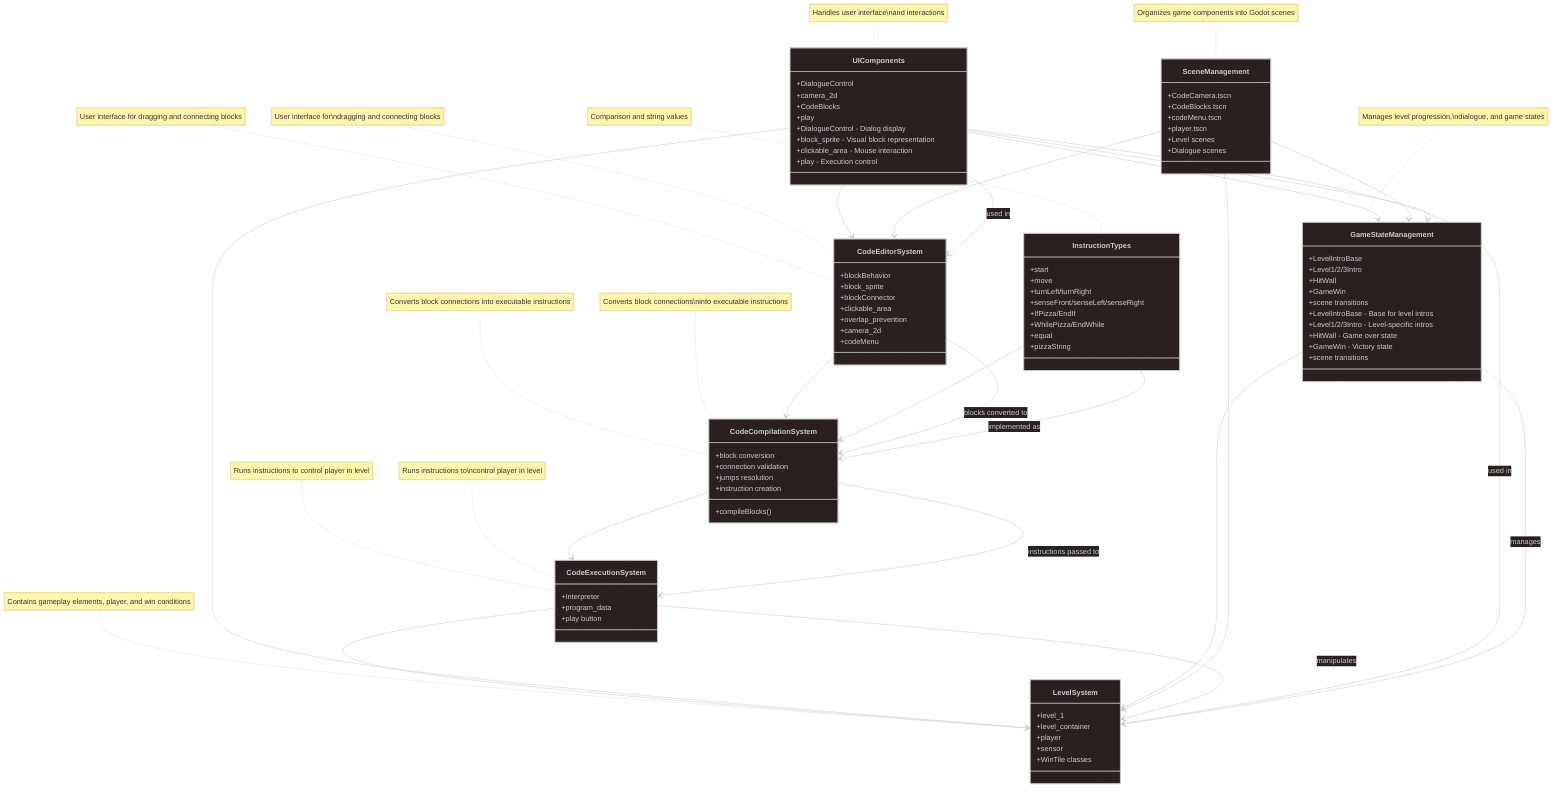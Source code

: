 ---
config:
  theme: neo-dark
  look: classic
id: 14a29cff-e589-405f-88db-ed0e5cb2bb2b
---
classDiagram
    direction TB
    class CodeEditorSystem {
        +blockBehavior
        +block_sprite
        +blockConnector
        +clickable_area
        +overlap_prevention
        +camera_2d
        +codeMenu
    }
    class CodeCompilationSystem {
        +block conversion
        +connection validation
        +jumps resolution
        +instruction creation
        +compileBlocks()
    }
    class CodeExecutionSystem {
        +Interpreter
        +program_data
        +play button
    }
    class LevelSystem {
        +level_1
        +level_container
        +player
        +sensor
        +WinTile classes
    }
    class InstructionTypes {
        +start
        +move
        +turnLeft/turnRight
        +senseFront/senseLeft/senseRight
        +IfPizza/EndIf
        +WhilePizza/EndWhile
        +equal
        +pizzaString
    }
    class GameStateManagement {
        +LevelIntroBase
        +Level1/2/3Intro
        +HitWall
        +GameWin
        +scene transitions
    }
    class UIComponents {
        +DialogueControl
        +camera_2d
        +CodeBlocks
        +play
    }
    class SceneManagement {
        +CodeCamera.tscn
        +CodeBlocks.tscn
        +codeMenu.tscn
        +player.tscn
        +Level scenes
        +Dialogue scenes
    }
    CodeEditorSystem --> CodeCompilationSystem
    CodeCompilationSystem --> CodeExecutionSystem
    CodeExecutionSystem --> LevelSystem
    InstructionTypes --> CodeCompilationSystem
    UIComponents --> CodeEditorSystem
    UIComponents --> LevelSystem
    UIComponents --> GameStateManagement
    GameStateManagement --> LevelSystem
    SceneManagement --> CodeEditorSystem
    SceneManagement --> LevelSystem
    SceneManagement --> GameStateManagement
    note for CodeEditorSystem "User interface for dragging and connecting blocks"
    note for CodeCompilationSystem "Converts block connections into executable instructions"
    note for CodeExecutionSystem "Runs instructions to control player in level"
    note for LevelSystem "Contains gameplay elements, player, and win conditions"
    note for SceneManagement "Organizes game components into Godot scenes"
    note for InstructionTypes "Comparison and string values"
    class GameStateManagement {
        +LevelIntroBase - Base for level intros
        +Level1/2/3Intro - Level-specific intros
        +HitWall - Game over state
        +GameWin - Victory state
        +scene transitions
    }
    class UIComponents {
        +DialogueControl - Dialog display
        +block_sprite - Visual block representation
        +clickable_area - Mouse interaction
        +play - Execution control
    }
    CodeEditorSystem --> CodeCompilationSystem: blocks converted to
    CodeCompilationSystem --> CodeExecutionSystem: instructions passed to
    CodeExecutionSystem --> LevelSystem: manipulates
    InstructionTypes --> CodeCompilationSystem: implemented as
    UIComponents --> CodeEditorSystem: used in
    UIComponents --> LevelSystem: used in
    UIComponents --> GameStateManagement: used in
    GameStateManagement --> LevelSystem: manages
    note for CodeEditorSystem "User interface for\\ndragging and connecting blocks"
    note for CodeCompilationSystem "Converts block connections\\ninto executable instructions"
    note for CodeExecutionSystem "Runs instructions to\\ncontrol player in level"
    note for UIComponents "Handles user interface\\nand interactions"
    note for GameStateManagement "Manages level progression,\\ndialogue, and game states"